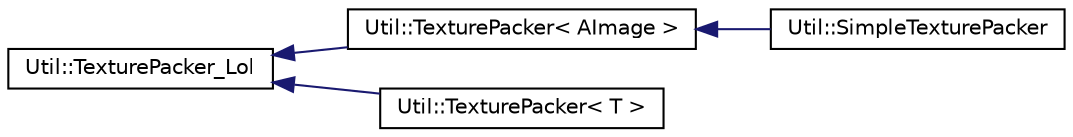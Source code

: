 digraph "Graphical Class Hierarchy"
{
 // LATEX_PDF_SIZE
  edge [fontname="Helvetica",fontsize="10",labelfontname="Helvetica",labelfontsize="10"];
  node [fontname="Helvetica",fontsize="10",shape=record];
  rankdir="LR";
  Node0 [label="Util::TexturePacker_Lol",height=0.2,width=0.4,color="black", fillcolor="white", style="filled",URL="$classUtil_1_1TexturePacker__Lol.html",tooltip=" "];
  Node0 -> Node1 [dir="back",color="midnightblue",fontsize="10",style="solid",fontname="Helvetica"];
  Node1 [label="Util::TexturePacker\< AImage \>",height=0.2,width=0.4,color="black", fillcolor="white", style="filled",URL="$classUtil_1_1TexturePacker.html",tooltip=" "];
  Node1 -> Node2 [dir="back",color="midnightblue",fontsize="10",style="solid",fontname="Helvetica"];
  Node2 [label="Util::SimpleTexturePacker",height=0.2,width=0.4,color="black", fillcolor="white", style="filled",URL="$classUtil_1_1SimpleTexturePacker.html",tooltip=" "];
  Node0 -> Node3 [dir="back",color="midnightblue",fontsize="10",style="solid",fontname="Helvetica"];
  Node3 [label="Util::TexturePacker\< T \>",height=0.2,width=0.4,color="black", fillcolor="white", style="filled",URL="$classUtil_1_1TexturePacker.html",tooltip=" "];
}
